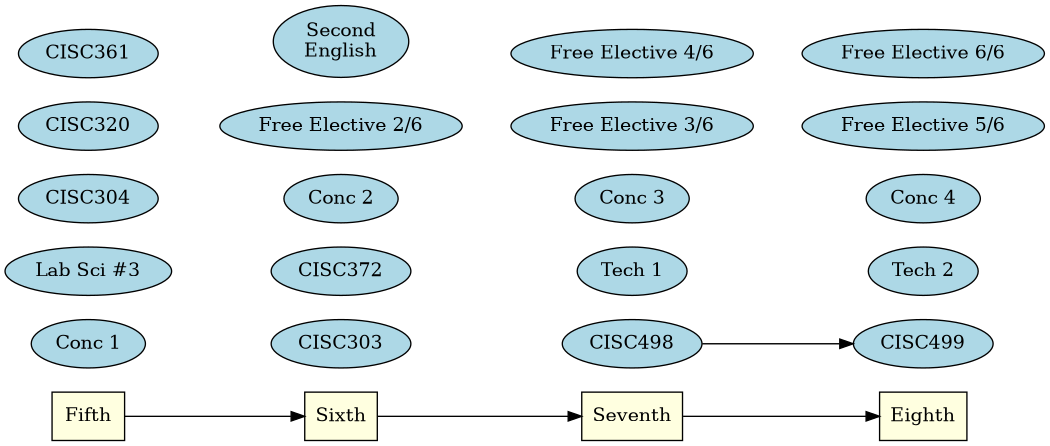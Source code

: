 digraph world {

    node [ fillcolor="lightblue" style=filled ];
    size="7,7";
    rankdir="LR";
    
    "Fifth" -> "Sixth" -> "Seventh" -> "Eighth";
    "Fifth" [shape="box" fillcolor="lightyellow"];
    "Sixth" [shape="box" fillcolor="lightyellow"];
    "Seventh" [shape="box" fillcolor="lightyellow"];
    "Eighth" [shape="box" fillcolor="lightyellow"];

    {rank=same; "Fifth";"Conc 1";"Lab Sci #3";CISC304;CISC320; CISC361;}
    {rank=same; "Sixth";"CISC303";CISC372;"Conc 2";"Free Elective 2/6""Second\nEnglish";}
    {rank=same; "Seventh";CISC498;"Tech 1";"Conc 3";"Free Elective 3/6";"Free Elective 4/6"}
    {rank=same; "Eighth";CISC499;"Tech 2";"Conc 4";"Free Elective 5/6";"Free Elective 6/6"}
    
    CISC498 -> CISC499;
}
